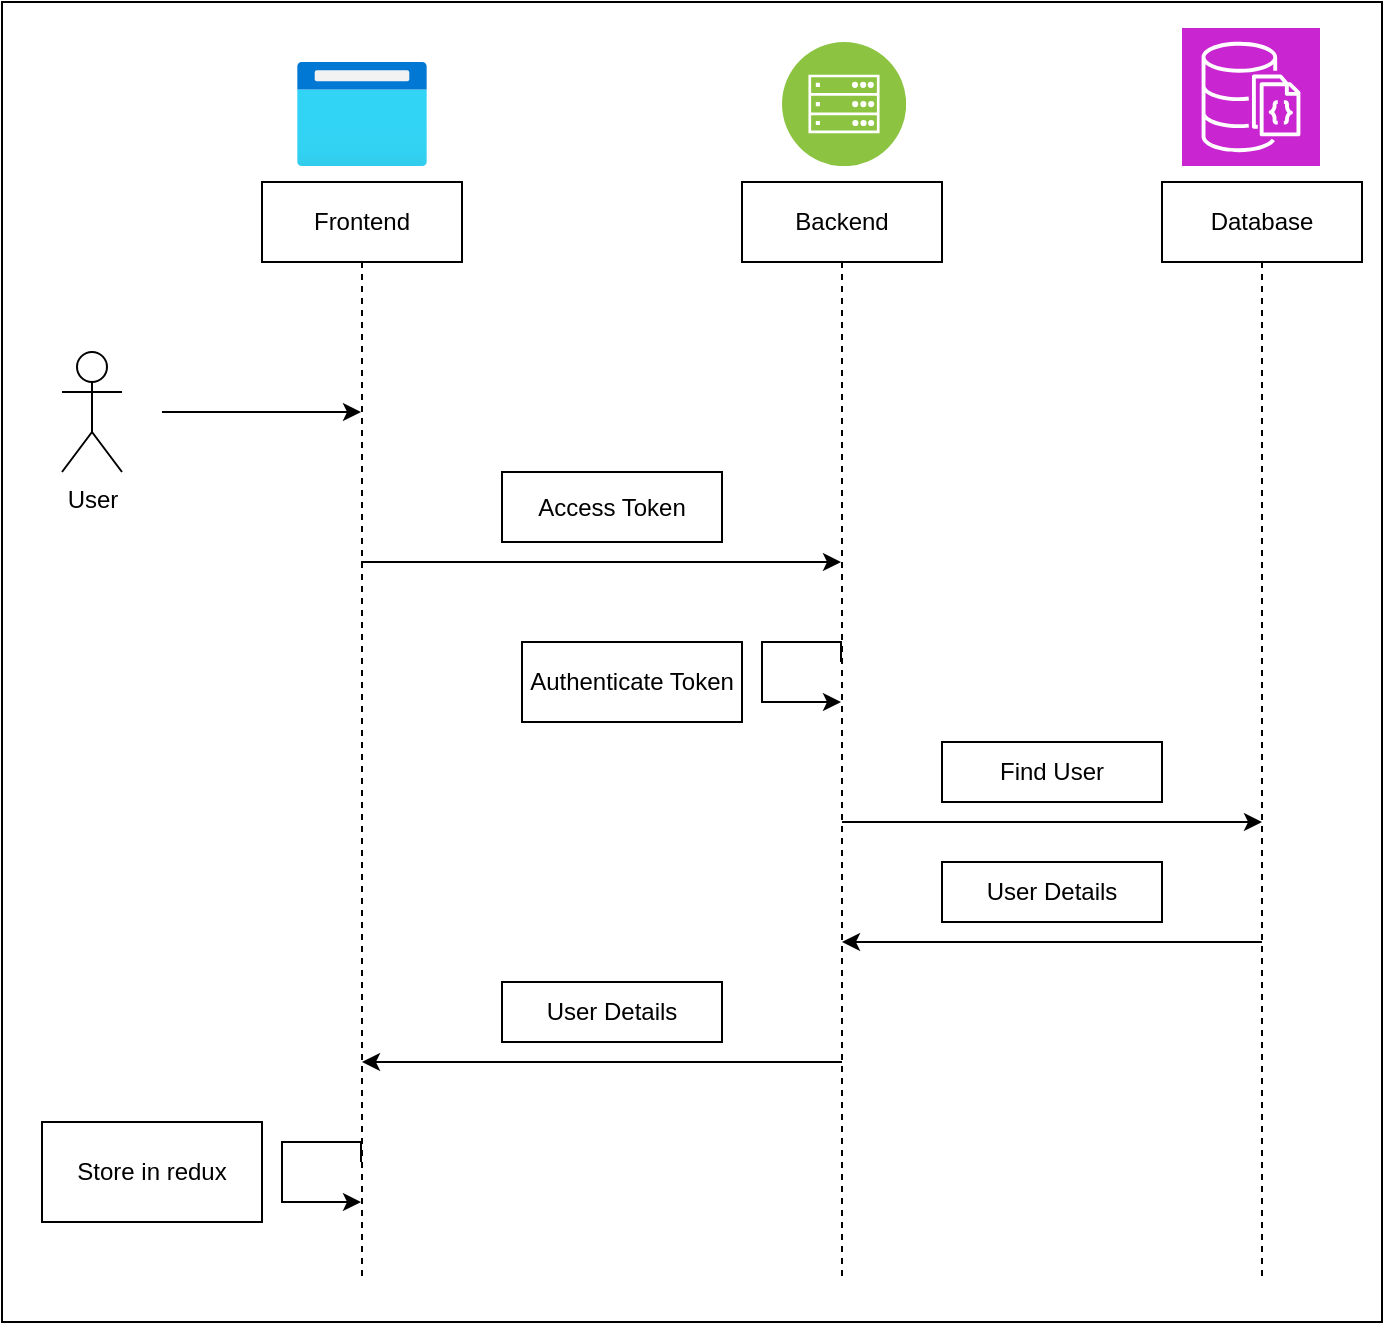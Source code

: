 <mxfile version="24.8.3">
  <diagram name="Page-1" id="TO6kB4z5MBMpsq3OqiZG">
    <mxGraphModel dx="1050" dy="557" grid="1" gridSize="10" guides="1" tooltips="1" connect="1" arrows="1" fold="1" page="1" pageScale="1" pageWidth="850" pageHeight="1100" math="0" shadow="0">
      <root>
        <mxCell id="0" />
        <mxCell id="1" parent="0" />
        <mxCell id="5JhnaXT9Y9rVh3wQFRMA-3" value="" style="rounded=0;whiteSpace=wrap;html=1;" parent="1" vertex="1">
          <mxGeometry x="240" y="20" width="690" height="660" as="geometry" />
        </mxCell>
        <mxCell id="ds1MS7w25QjL1ORueq1j-7" style="edgeStyle=orthogonalEdgeStyle;rounded=0;orthogonalLoop=1;jettySize=auto;html=1;curved=0;" parent="1" edge="1">
          <mxGeometry relative="1" as="geometry">
            <Array as="points">
              <mxPoint x="510" y="300" />
              <mxPoint x="510" y="300" />
            </Array>
            <mxPoint x="419.5" y="300" as="sourcePoint" />
            <mxPoint x="659.5" y="300" as="targetPoint" />
          </mxGeometry>
        </mxCell>
        <mxCell id="ds1MS7w25QjL1ORueq1j-1" value="Frontend" style="shape=umlLifeline;perimeter=lifelinePerimeter;whiteSpace=wrap;html=1;container=1;dropTarget=0;collapsible=0;recursiveResize=0;outlineConnect=0;portConstraint=eastwest;newEdgeStyle={&quot;curved&quot;:0,&quot;rounded&quot;:0};" parent="1" vertex="1">
          <mxGeometry x="370" y="110" width="100" height="550" as="geometry" />
        </mxCell>
        <mxCell id="ds1MS7w25QjL1ORueq1j-14" style="edgeStyle=orthogonalEdgeStyle;rounded=0;orthogonalLoop=1;jettySize=auto;html=1;curved=0;" parent="1" edge="1">
          <mxGeometry relative="1" as="geometry">
            <Array as="points">
              <mxPoint x="730.5" y="430" />
              <mxPoint x="730.5" y="430" />
            </Array>
            <mxPoint x="660" y="430" as="sourcePoint" />
            <mxPoint x="870" y="430" as="targetPoint" />
          </mxGeometry>
        </mxCell>
        <mxCell id="ds1MS7w25QjL1ORueq1j-2" value="Backend" style="shape=umlLifeline;perimeter=lifelinePerimeter;whiteSpace=wrap;html=1;container=1;dropTarget=0;collapsible=0;recursiveResize=0;outlineConnect=0;portConstraint=eastwest;newEdgeStyle={&quot;curved&quot;:0,&quot;rounded&quot;:0};" parent="1" vertex="1">
          <mxGeometry x="610" y="110" width="100" height="550" as="geometry" />
        </mxCell>
        <mxCell id="ds1MS7w25QjL1ORueq1j-3" value="Database" style="shape=umlLifeline;perimeter=lifelinePerimeter;whiteSpace=wrap;html=1;container=1;dropTarget=0;collapsible=0;recursiveResize=0;outlineConnect=0;portConstraint=eastwest;newEdgeStyle={&quot;curved&quot;:0,&quot;rounded&quot;:0};" parent="1" vertex="1">
          <mxGeometry x="820" y="110" width="100" height="550" as="geometry" />
        </mxCell>
        <mxCell id="ds1MS7w25QjL1ORueq1j-4" value="User" style="shape=umlActor;verticalLabelPosition=bottom;verticalAlign=top;html=1;" parent="1" vertex="1">
          <mxGeometry x="270" y="195" width="30" height="60" as="geometry" />
        </mxCell>
        <mxCell id="ds1MS7w25QjL1ORueq1j-6" style="rounded=0;orthogonalLoop=1;jettySize=auto;html=1;" parent="1" target="ds1MS7w25QjL1ORueq1j-1" edge="1">
          <mxGeometry relative="1" as="geometry">
            <mxPoint x="320" y="225" as="sourcePoint" />
          </mxGeometry>
        </mxCell>
        <mxCell id="ds1MS7w25QjL1ORueq1j-8" value="Access Token" style="html=1;whiteSpace=wrap;" parent="1" vertex="1">
          <mxGeometry x="490" y="255" width="110" height="35" as="geometry" />
        </mxCell>
        <mxCell id="ds1MS7w25QjL1ORueq1j-11" style="edgeStyle=orthogonalEdgeStyle;rounded=0;orthogonalLoop=1;jettySize=auto;html=1;curved=0;" parent="1" edge="1">
          <mxGeometry relative="1" as="geometry">
            <mxPoint x="659.5" y="350" as="sourcePoint" />
            <mxPoint x="659.5" y="370" as="targetPoint" />
            <Array as="points">
              <mxPoint x="620" y="340" />
            </Array>
          </mxGeometry>
        </mxCell>
        <mxCell id="ds1MS7w25QjL1ORueq1j-13" value="Authenticate Token" style="html=1;whiteSpace=wrap;" parent="1" vertex="1">
          <mxGeometry x="500" y="340" width="110" height="40" as="geometry" />
        </mxCell>
        <mxCell id="ds1MS7w25QjL1ORueq1j-17" value="Find User" style="html=1;whiteSpace=wrap;" parent="1" vertex="1">
          <mxGeometry x="710" y="390" width="110" height="30" as="geometry" />
        </mxCell>
        <mxCell id="ds1MS7w25QjL1ORueq1j-18" style="edgeStyle=orthogonalEdgeStyle;rounded=0;orthogonalLoop=1;jettySize=auto;html=1;curved=0;" parent="1" edge="1">
          <mxGeometry relative="1" as="geometry">
            <mxPoint x="660" y="550" as="sourcePoint" />
            <mxPoint x="420" y="550" as="targetPoint" />
            <Array as="points">
              <mxPoint x="590.5" y="550" />
              <mxPoint x="590.5" y="550" />
            </Array>
          </mxGeometry>
        </mxCell>
        <mxCell id="ds1MS7w25QjL1ORueq1j-20" value="User Details" style="html=1;whiteSpace=wrap;" parent="1" vertex="1">
          <mxGeometry x="710" y="450" width="110" height="30" as="geometry" />
        </mxCell>
        <mxCell id="ds1MS7w25QjL1ORueq1j-23" value="Store in redux" style="html=1;whiteSpace=wrap;" parent="1" vertex="1">
          <mxGeometry x="260" y="580" width="110" height="50" as="geometry" />
        </mxCell>
        <mxCell id="iVlFPtmmlEYchxga2JXQ-7" style="edgeStyle=orthogonalEdgeStyle;rounded=0;orthogonalLoop=1;jettySize=auto;html=1;curved=0;" parent="1" edge="1">
          <mxGeometry relative="1" as="geometry">
            <mxPoint x="419.5" y="600" as="sourcePoint" />
            <mxPoint x="419.5" y="620" as="targetPoint" />
            <Array as="points">
              <mxPoint x="380" y="590" />
            </Array>
          </mxGeometry>
        </mxCell>
        <mxCell id="iVlFPtmmlEYchxga2JXQ-9" style="edgeStyle=orthogonalEdgeStyle;rounded=0;orthogonalLoop=1;jettySize=auto;html=1;curved=0;" parent="1" edge="1">
          <mxGeometry relative="1" as="geometry">
            <mxPoint x="870" y="490" as="sourcePoint" />
            <mxPoint x="660" y="490" as="targetPoint" />
            <Array as="points">
              <mxPoint x="830.5" y="490" />
              <mxPoint x="830.5" y="490" />
            </Array>
          </mxGeometry>
        </mxCell>
        <mxCell id="B1_j8ZbPT3PzYgEqwr39-2" value="" style="image;aspect=fixed;html=1;points=[];align=center;fontSize=12;image=img/lib/azure2/general/Browser.svg;" parent="1" vertex="1">
          <mxGeometry x="387.5" y="50" width="65" height="52" as="geometry" />
        </mxCell>
        <mxCell id="B1_j8ZbPT3PzYgEqwr39-3" value="" style="image;aspect=fixed;perimeter=ellipsePerimeter;html=1;align=center;shadow=0;dashed=0;fontColor=#4277BB;labelBackgroundColor=default;fontSize=12;spacingTop=3;image=img/lib/ibm/infrastructure/mobile_backend.svg;" parent="1" vertex="1">
          <mxGeometry x="630" y="40" width="62" height="62" as="geometry" />
        </mxCell>
        <mxCell id="B1_j8ZbPT3PzYgEqwr39-4" value="" style="sketch=0;points=[[0,0,0],[0.25,0,0],[0.5,0,0],[0.75,0,0],[1,0,0],[0,1,0],[0.25,1,0],[0.5,1,0],[0.75,1,0],[1,1,0],[0,0.25,0],[0,0.5,0],[0,0.75,0],[1,0.25,0],[1,0.5,0],[1,0.75,0]];outlineConnect=0;fontColor=#232F3E;fillColor=#C925D1;strokeColor=#ffffff;dashed=0;verticalLabelPosition=bottom;verticalAlign=top;align=center;html=1;fontSize=12;fontStyle=0;aspect=fixed;shape=mxgraph.aws4.resourceIcon;resIcon=mxgraph.aws4.documentdb_with_mongodb_compatibility;" parent="1" vertex="1">
          <mxGeometry x="830" y="33" width="69" height="69" as="geometry" />
        </mxCell>
        <mxCell id="5JhnaXT9Y9rVh3wQFRMA-2" value="User Details" style="html=1;whiteSpace=wrap;" parent="1" vertex="1">
          <mxGeometry x="490" y="510" width="110" height="30" as="geometry" />
        </mxCell>
      </root>
    </mxGraphModel>
  </diagram>
</mxfile>
